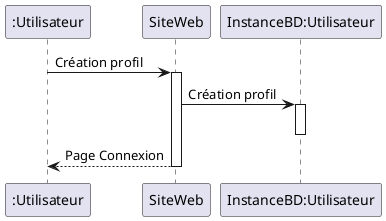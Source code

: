 @startuml Création Profil

":Utilisateur" -> SiteWeb: Création profil
activate "SiteWeb"

SiteWeb -> "InstanceBD:Utilisateur": Création profil

activate "InstanceBD:Utilisateur"

deactivate "InstanceBD:Utilisateur"

return Page Connexion

@enduml